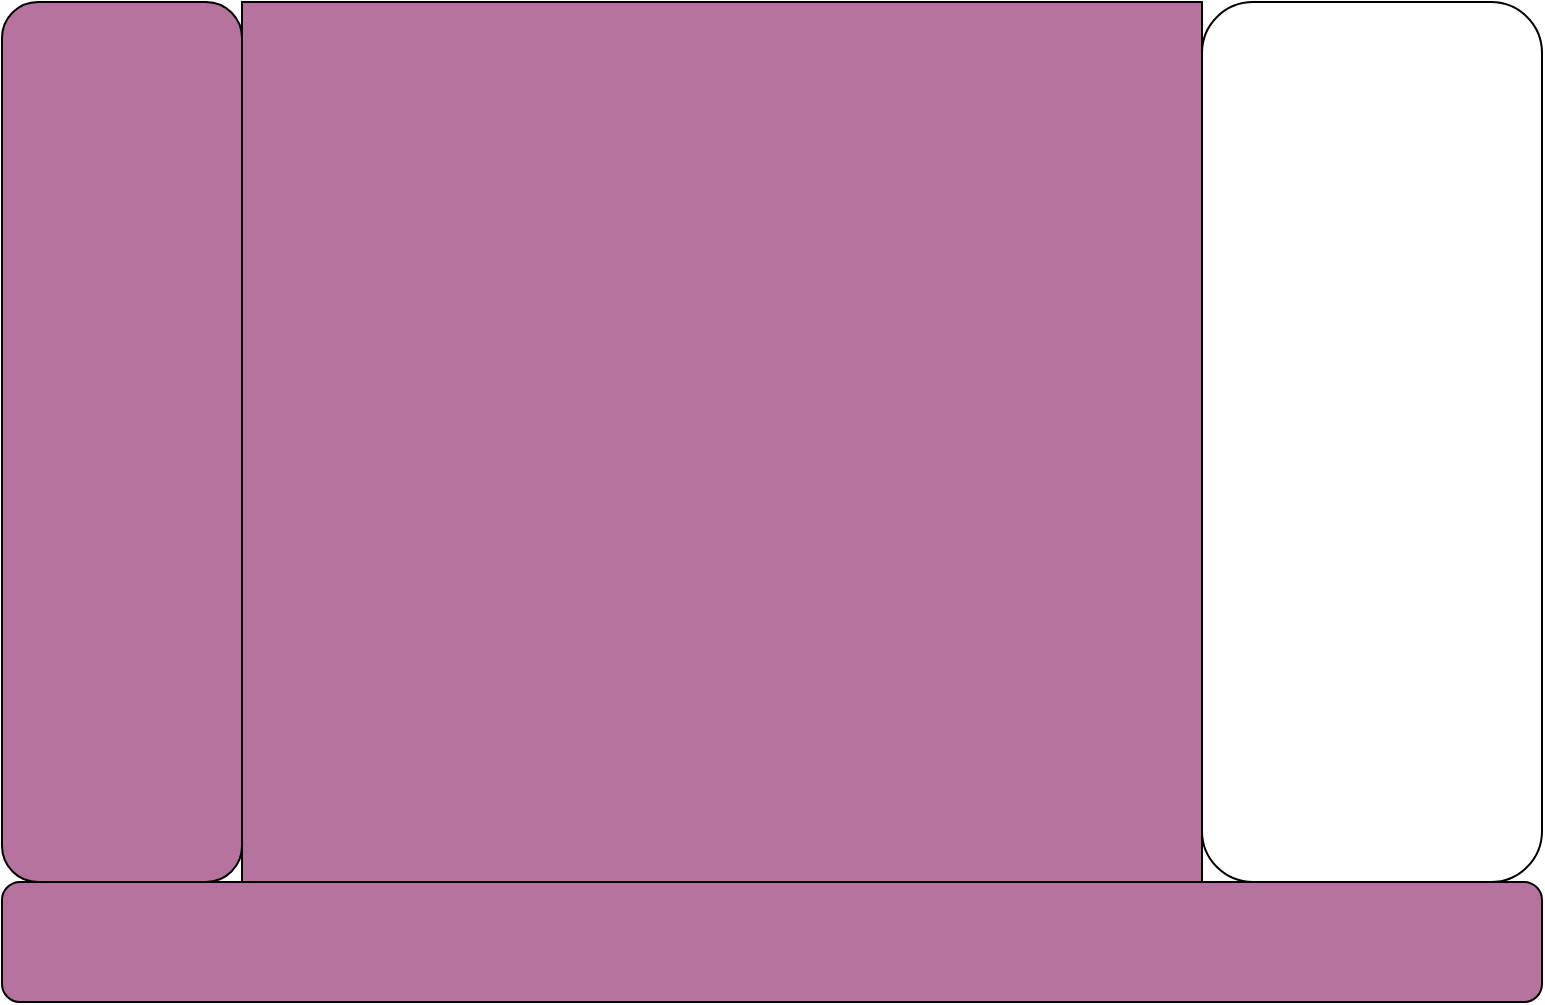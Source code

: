 <mxfile version="12.2.2" type="device" pages="1"><diagram id="-EbAqExQoFNmy3Ejamx6" name="Page-1"><mxGraphModel dx="1186" dy="875" grid="1" gridSize="10" guides="1" tooltips="1" connect="1" arrows="1" fold="1" page="1" pageScale="1" pageWidth="827" pageHeight="1169" math="0" shadow="0"><root><mxCell id="0"/><mxCell id="1" parent="0"/><mxCell id="KZlD_vTndHtBHS1NGEYF-2" value="" style="rounded=0;whiteSpace=wrap;html=1;fillColor=#B5739D;" vertex="1" parent="1"><mxGeometry x="160" y="120" width="480" height="440" as="geometry"/></mxCell><mxCell id="KZlD_vTndHtBHS1NGEYF-3" value="" style="rounded=1;whiteSpace=wrap;html=1;fillColor=#B5739D;" vertex="1" parent="1"><mxGeometry x="40" y="120" width="120" height="440" as="geometry"/></mxCell><mxCell id="KZlD_vTndHtBHS1NGEYF-4" value="" style="rounded=1;whiteSpace=wrap;html=1;" vertex="1" parent="1"><mxGeometry x="640" y="120" width="170" height="440" as="geometry"/></mxCell><mxCell id="KZlD_vTndHtBHS1NGEYF-5" value="" style="rounded=1;whiteSpace=wrap;html=1;gradientColor=none;fillColor=#B5739D;gradientDirection=west;" vertex="1" parent="1"><mxGeometry x="40" y="560" width="770" height="60" as="geometry"/></mxCell></root></mxGraphModel></diagram></mxfile>